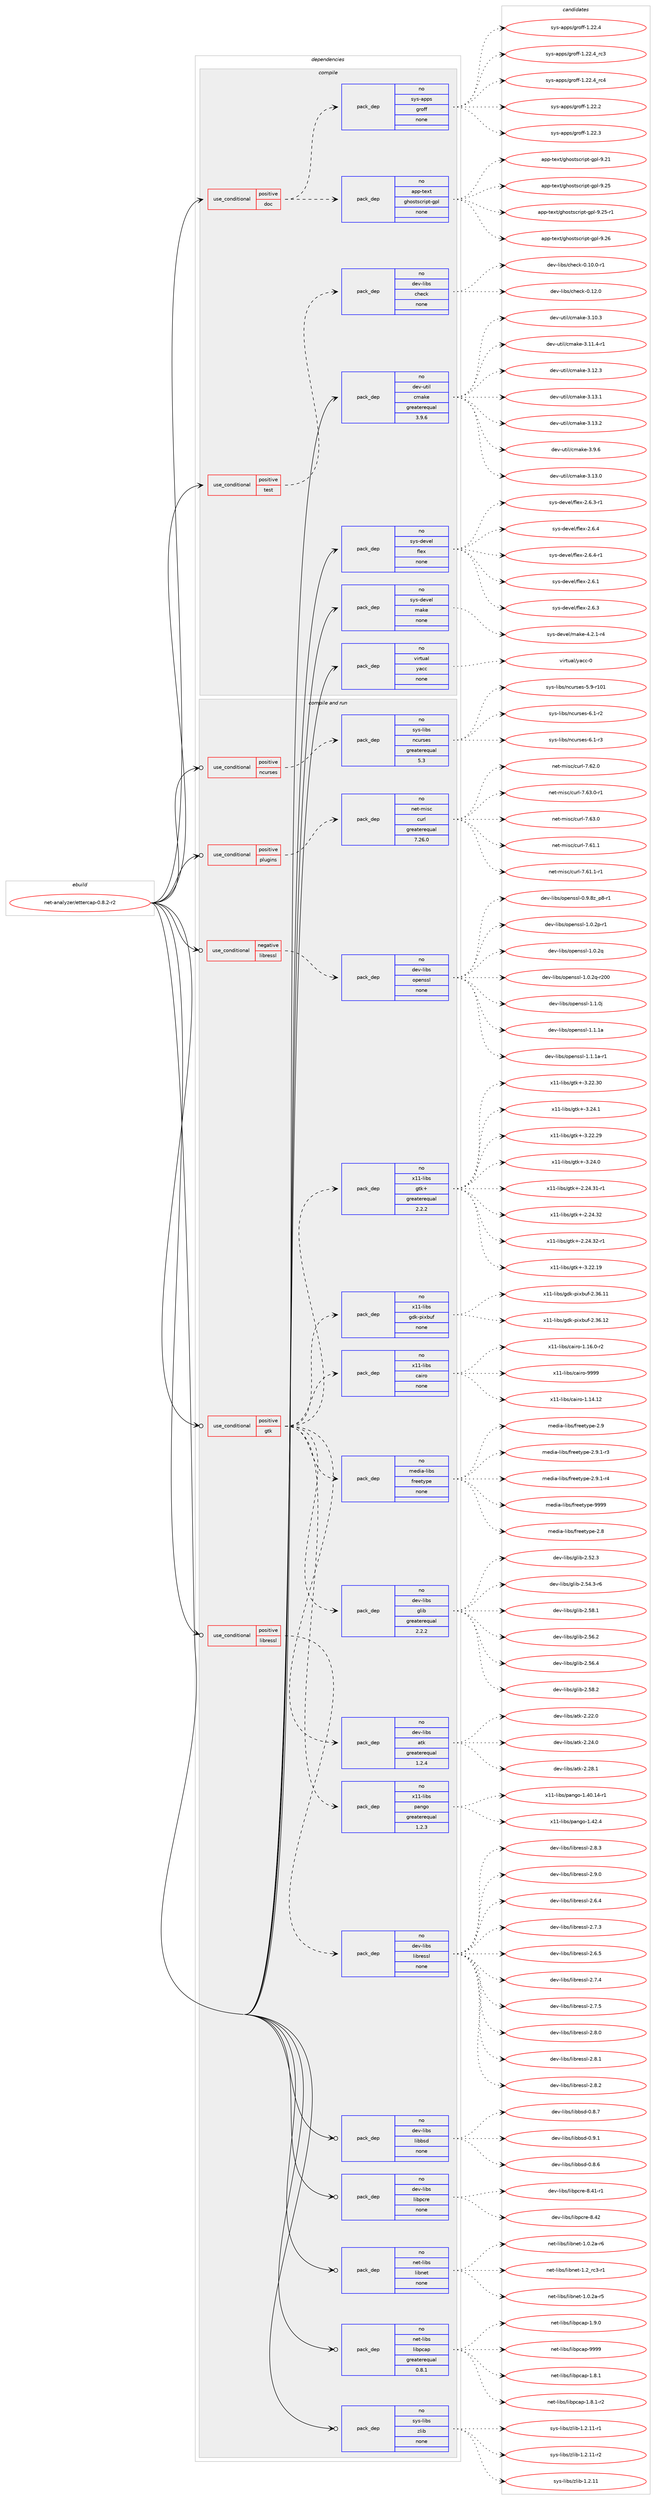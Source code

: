 digraph prolog {

# *************
# Graph options
# *************

newrank=true;
concentrate=true;
compound=true;
graph [rankdir=LR,fontname=Helvetica,fontsize=10,ranksep=1.5];#, ranksep=2.5, nodesep=0.2];
edge  [arrowhead=vee];
node  [fontname=Helvetica,fontsize=10];

# **********
# The ebuild
# **********

subgraph cluster_leftcol {
color=gray;
rank=same;
label=<<i>ebuild</i>>;
id [label="net-analyzer/ettercap-0.8.2-r2", color=red, width=4, href="../net-analyzer/ettercap-0.8.2-r2.svg"];
}

# ****************
# The dependencies
# ****************

subgraph cluster_midcol {
color=gray;
label=<<i>dependencies</i>>;
subgraph cluster_compile {
fillcolor="#eeeeee";
style=filled;
label=<<i>compile</i>>;
subgraph cond329 {
dependency2871 [label=<<TABLE BORDER="0" CELLBORDER="1" CELLSPACING="0" CELLPADDING="4"><TR><TD ROWSPAN="3" CELLPADDING="10">use_conditional</TD></TR><TR><TD>positive</TD></TR><TR><TD>doc</TD></TR></TABLE>>, shape=none, color=red];
subgraph pack2440 {
dependency2872 [label=<<TABLE BORDER="0" CELLBORDER="1" CELLSPACING="0" CELLPADDING="4" WIDTH="220"><TR><TD ROWSPAN="6" CELLPADDING="30">pack_dep</TD></TR><TR><TD WIDTH="110">no</TD></TR><TR><TD>app-text</TD></TR><TR><TD>ghostscript-gpl</TD></TR><TR><TD>none</TD></TR><TR><TD></TD></TR></TABLE>>, shape=none, color=blue];
}
dependency2871:e -> dependency2872:w [weight=20,style="dashed",arrowhead="vee"];
subgraph pack2441 {
dependency2873 [label=<<TABLE BORDER="0" CELLBORDER="1" CELLSPACING="0" CELLPADDING="4" WIDTH="220"><TR><TD ROWSPAN="6" CELLPADDING="30">pack_dep</TD></TR><TR><TD WIDTH="110">no</TD></TR><TR><TD>sys-apps</TD></TR><TR><TD>groff</TD></TR><TR><TD>none</TD></TR><TR><TD></TD></TR></TABLE>>, shape=none, color=blue];
}
dependency2871:e -> dependency2873:w [weight=20,style="dashed",arrowhead="vee"];
}
id:e -> dependency2871:w [weight=20,style="solid",arrowhead="vee"];
subgraph cond330 {
dependency2874 [label=<<TABLE BORDER="0" CELLBORDER="1" CELLSPACING="0" CELLPADDING="4"><TR><TD ROWSPAN="3" CELLPADDING="10">use_conditional</TD></TR><TR><TD>positive</TD></TR><TR><TD>test</TD></TR></TABLE>>, shape=none, color=red];
subgraph pack2442 {
dependency2875 [label=<<TABLE BORDER="0" CELLBORDER="1" CELLSPACING="0" CELLPADDING="4" WIDTH="220"><TR><TD ROWSPAN="6" CELLPADDING="30">pack_dep</TD></TR><TR><TD WIDTH="110">no</TD></TR><TR><TD>dev-libs</TD></TR><TR><TD>check</TD></TR><TR><TD>none</TD></TR><TR><TD></TD></TR></TABLE>>, shape=none, color=blue];
}
dependency2874:e -> dependency2875:w [weight=20,style="dashed",arrowhead="vee"];
}
id:e -> dependency2874:w [weight=20,style="solid",arrowhead="vee"];
subgraph pack2443 {
dependency2876 [label=<<TABLE BORDER="0" CELLBORDER="1" CELLSPACING="0" CELLPADDING="4" WIDTH="220"><TR><TD ROWSPAN="6" CELLPADDING="30">pack_dep</TD></TR><TR><TD WIDTH="110">no</TD></TR><TR><TD>dev-util</TD></TR><TR><TD>cmake</TD></TR><TR><TD>greaterequal</TD></TR><TR><TD>3.9.6</TD></TR></TABLE>>, shape=none, color=blue];
}
id:e -> dependency2876:w [weight=20,style="solid",arrowhead="vee"];
subgraph pack2444 {
dependency2877 [label=<<TABLE BORDER="0" CELLBORDER="1" CELLSPACING="0" CELLPADDING="4" WIDTH="220"><TR><TD ROWSPAN="6" CELLPADDING="30">pack_dep</TD></TR><TR><TD WIDTH="110">no</TD></TR><TR><TD>sys-devel</TD></TR><TR><TD>flex</TD></TR><TR><TD>none</TD></TR><TR><TD></TD></TR></TABLE>>, shape=none, color=blue];
}
id:e -> dependency2877:w [weight=20,style="solid",arrowhead="vee"];
subgraph pack2445 {
dependency2878 [label=<<TABLE BORDER="0" CELLBORDER="1" CELLSPACING="0" CELLPADDING="4" WIDTH="220"><TR><TD ROWSPAN="6" CELLPADDING="30">pack_dep</TD></TR><TR><TD WIDTH="110">no</TD></TR><TR><TD>sys-devel</TD></TR><TR><TD>make</TD></TR><TR><TD>none</TD></TR><TR><TD></TD></TR></TABLE>>, shape=none, color=blue];
}
id:e -> dependency2878:w [weight=20,style="solid",arrowhead="vee"];
subgraph pack2446 {
dependency2879 [label=<<TABLE BORDER="0" CELLBORDER="1" CELLSPACING="0" CELLPADDING="4" WIDTH="220"><TR><TD ROWSPAN="6" CELLPADDING="30">pack_dep</TD></TR><TR><TD WIDTH="110">no</TD></TR><TR><TD>virtual</TD></TR><TR><TD>yacc</TD></TR><TR><TD>none</TD></TR><TR><TD></TD></TR></TABLE>>, shape=none, color=blue];
}
id:e -> dependency2879:w [weight=20,style="solid",arrowhead="vee"];
}
subgraph cluster_compileandrun {
fillcolor="#eeeeee";
style=filled;
label=<<i>compile and run</i>>;
subgraph cond331 {
dependency2880 [label=<<TABLE BORDER="0" CELLBORDER="1" CELLSPACING="0" CELLPADDING="4"><TR><TD ROWSPAN="3" CELLPADDING="10">use_conditional</TD></TR><TR><TD>negative</TD></TR><TR><TD>libressl</TD></TR></TABLE>>, shape=none, color=red];
subgraph pack2447 {
dependency2881 [label=<<TABLE BORDER="0" CELLBORDER="1" CELLSPACING="0" CELLPADDING="4" WIDTH="220"><TR><TD ROWSPAN="6" CELLPADDING="30">pack_dep</TD></TR><TR><TD WIDTH="110">no</TD></TR><TR><TD>dev-libs</TD></TR><TR><TD>openssl</TD></TR><TR><TD>none</TD></TR><TR><TD></TD></TR></TABLE>>, shape=none, color=blue];
}
dependency2880:e -> dependency2881:w [weight=20,style="dashed",arrowhead="vee"];
}
id:e -> dependency2880:w [weight=20,style="solid",arrowhead="odotvee"];
subgraph cond332 {
dependency2882 [label=<<TABLE BORDER="0" CELLBORDER="1" CELLSPACING="0" CELLPADDING="4"><TR><TD ROWSPAN="3" CELLPADDING="10">use_conditional</TD></TR><TR><TD>positive</TD></TR><TR><TD>gtk</TD></TR></TABLE>>, shape=none, color=red];
subgraph pack2448 {
dependency2883 [label=<<TABLE BORDER="0" CELLBORDER="1" CELLSPACING="0" CELLPADDING="4" WIDTH="220"><TR><TD ROWSPAN="6" CELLPADDING="30">pack_dep</TD></TR><TR><TD WIDTH="110">no</TD></TR><TR><TD>dev-libs</TD></TR><TR><TD>atk</TD></TR><TR><TD>greaterequal</TD></TR><TR><TD>1.2.4</TD></TR></TABLE>>, shape=none, color=blue];
}
dependency2882:e -> dependency2883:w [weight=20,style="dashed",arrowhead="vee"];
subgraph pack2449 {
dependency2884 [label=<<TABLE BORDER="0" CELLBORDER="1" CELLSPACING="0" CELLPADDING="4" WIDTH="220"><TR><TD ROWSPAN="6" CELLPADDING="30">pack_dep</TD></TR><TR><TD WIDTH="110">no</TD></TR><TR><TD>dev-libs</TD></TR><TR><TD>glib</TD></TR><TR><TD>greaterequal</TD></TR><TR><TD>2.2.2</TD></TR></TABLE>>, shape=none, color=blue];
}
dependency2882:e -> dependency2884:w [weight=20,style="dashed",arrowhead="vee"];
subgraph pack2450 {
dependency2885 [label=<<TABLE BORDER="0" CELLBORDER="1" CELLSPACING="0" CELLPADDING="4" WIDTH="220"><TR><TD ROWSPAN="6" CELLPADDING="30">pack_dep</TD></TR><TR><TD WIDTH="110">no</TD></TR><TR><TD>media-libs</TD></TR><TR><TD>freetype</TD></TR><TR><TD>none</TD></TR><TR><TD></TD></TR></TABLE>>, shape=none, color=blue];
}
dependency2882:e -> dependency2885:w [weight=20,style="dashed",arrowhead="vee"];
subgraph pack2451 {
dependency2886 [label=<<TABLE BORDER="0" CELLBORDER="1" CELLSPACING="0" CELLPADDING="4" WIDTH="220"><TR><TD ROWSPAN="6" CELLPADDING="30">pack_dep</TD></TR><TR><TD WIDTH="110">no</TD></TR><TR><TD>x11-libs</TD></TR><TR><TD>cairo</TD></TR><TR><TD>none</TD></TR><TR><TD></TD></TR></TABLE>>, shape=none, color=blue];
}
dependency2882:e -> dependency2886:w [weight=20,style="dashed",arrowhead="vee"];
subgraph pack2452 {
dependency2887 [label=<<TABLE BORDER="0" CELLBORDER="1" CELLSPACING="0" CELLPADDING="4" WIDTH="220"><TR><TD ROWSPAN="6" CELLPADDING="30">pack_dep</TD></TR><TR><TD WIDTH="110">no</TD></TR><TR><TD>x11-libs</TD></TR><TR><TD>gdk-pixbuf</TD></TR><TR><TD>none</TD></TR><TR><TD></TD></TR></TABLE>>, shape=none, color=blue];
}
dependency2882:e -> dependency2887:w [weight=20,style="dashed",arrowhead="vee"];
subgraph pack2453 {
dependency2888 [label=<<TABLE BORDER="0" CELLBORDER="1" CELLSPACING="0" CELLPADDING="4" WIDTH="220"><TR><TD ROWSPAN="6" CELLPADDING="30">pack_dep</TD></TR><TR><TD WIDTH="110">no</TD></TR><TR><TD>x11-libs</TD></TR><TR><TD>gtk+</TD></TR><TR><TD>greaterequal</TD></TR><TR><TD>2.2.2</TD></TR></TABLE>>, shape=none, color=blue];
}
dependency2882:e -> dependency2888:w [weight=20,style="dashed",arrowhead="vee"];
subgraph pack2454 {
dependency2889 [label=<<TABLE BORDER="0" CELLBORDER="1" CELLSPACING="0" CELLPADDING="4" WIDTH="220"><TR><TD ROWSPAN="6" CELLPADDING="30">pack_dep</TD></TR><TR><TD WIDTH="110">no</TD></TR><TR><TD>x11-libs</TD></TR><TR><TD>pango</TD></TR><TR><TD>greaterequal</TD></TR><TR><TD>1.2.3</TD></TR></TABLE>>, shape=none, color=blue];
}
dependency2882:e -> dependency2889:w [weight=20,style="dashed",arrowhead="vee"];
}
id:e -> dependency2882:w [weight=20,style="solid",arrowhead="odotvee"];
subgraph cond333 {
dependency2890 [label=<<TABLE BORDER="0" CELLBORDER="1" CELLSPACING="0" CELLPADDING="4"><TR><TD ROWSPAN="3" CELLPADDING="10">use_conditional</TD></TR><TR><TD>positive</TD></TR><TR><TD>libressl</TD></TR></TABLE>>, shape=none, color=red];
subgraph pack2455 {
dependency2891 [label=<<TABLE BORDER="0" CELLBORDER="1" CELLSPACING="0" CELLPADDING="4" WIDTH="220"><TR><TD ROWSPAN="6" CELLPADDING="30">pack_dep</TD></TR><TR><TD WIDTH="110">no</TD></TR><TR><TD>dev-libs</TD></TR><TR><TD>libressl</TD></TR><TR><TD>none</TD></TR><TR><TD></TD></TR></TABLE>>, shape=none, color=blue];
}
dependency2890:e -> dependency2891:w [weight=20,style="dashed",arrowhead="vee"];
}
id:e -> dependency2890:w [weight=20,style="solid",arrowhead="odotvee"];
subgraph cond334 {
dependency2892 [label=<<TABLE BORDER="0" CELLBORDER="1" CELLSPACING="0" CELLPADDING="4"><TR><TD ROWSPAN="3" CELLPADDING="10">use_conditional</TD></TR><TR><TD>positive</TD></TR><TR><TD>ncurses</TD></TR></TABLE>>, shape=none, color=red];
subgraph pack2456 {
dependency2893 [label=<<TABLE BORDER="0" CELLBORDER="1" CELLSPACING="0" CELLPADDING="4" WIDTH="220"><TR><TD ROWSPAN="6" CELLPADDING="30">pack_dep</TD></TR><TR><TD WIDTH="110">no</TD></TR><TR><TD>sys-libs</TD></TR><TR><TD>ncurses</TD></TR><TR><TD>greaterequal</TD></TR><TR><TD>5.3</TD></TR></TABLE>>, shape=none, color=blue];
}
dependency2892:e -> dependency2893:w [weight=20,style="dashed",arrowhead="vee"];
}
id:e -> dependency2892:w [weight=20,style="solid",arrowhead="odotvee"];
subgraph cond335 {
dependency2894 [label=<<TABLE BORDER="0" CELLBORDER="1" CELLSPACING="0" CELLPADDING="4"><TR><TD ROWSPAN="3" CELLPADDING="10">use_conditional</TD></TR><TR><TD>positive</TD></TR><TR><TD>plugins</TD></TR></TABLE>>, shape=none, color=red];
subgraph pack2457 {
dependency2895 [label=<<TABLE BORDER="0" CELLBORDER="1" CELLSPACING="0" CELLPADDING="4" WIDTH="220"><TR><TD ROWSPAN="6" CELLPADDING="30">pack_dep</TD></TR><TR><TD WIDTH="110">no</TD></TR><TR><TD>net-misc</TD></TR><TR><TD>curl</TD></TR><TR><TD>greaterequal</TD></TR><TR><TD>7.26.0</TD></TR></TABLE>>, shape=none, color=blue];
}
dependency2894:e -> dependency2895:w [weight=20,style="dashed",arrowhead="vee"];
}
id:e -> dependency2894:w [weight=20,style="solid",arrowhead="odotvee"];
subgraph pack2458 {
dependency2896 [label=<<TABLE BORDER="0" CELLBORDER="1" CELLSPACING="0" CELLPADDING="4" WIDTH="220"><TR><TD ROWSPAN="6" CELLPADDING="30">pack_dep</TD></TR><TR><TD WIDTH="110">no</TD></TR><TR><TD>dev-libs</TD></TR><TR><TD>libbsd</TD></TR><TR><TD>none</TD></TR><TR><TD></TD></TR></TABLE>>, shape=none, color=blue];
}
id:e -> dependency2896:w [weight=20,style="solid",arrowhead="odotvee"];
subgraph pack2459 {
dependency2897 [label=<<TABLE BORDER="0" CELLBORDER="1" CELLSPACING="0" CELLPADDING="4" WIDTH="220"><TR><TD ROWSPAN="6" CELLPADDING="30">pack_dep</TD></TR><TR><TD WIDTH="110">no</TD></TR><TR><TD>dev-libs</TD></TR><TR><TD>libpcre</TD></TR><TR><TD>none</TD></TR><TR><TD></TD></TR></TABLE>>, shape=none, color=blue];
}
id:e -> dependency2897:w [weight=20,style="solid",arrowhead="odotvee"];
subgraph pack2460 {
dependency2898 [label=<<TABLE BORDER="0" CELLBORDER="1" CELLSPACING="0" CELLPADDING="4" WIDTH="220"><TR><TD ROWSPAN="6" CELLPADDING="30">pack_dep</TD></TR><TR><TD WIDTH="110">no</TD></TR><TR><TD>net-libs</TD></TR><TR><TD>libnet</TD></TR><TR><TD>none</TD></TR><TR><TD></TD></TR></TABLE>>, shape=none, color=blue];
}
id:e -> dependency2898:w [weight=20,style="solid",arrowhead="odotvee"];
subgraph pack2461 {
dependency2899 [label=<<TABLE BORDER="0" CELLBORDER="1" CELLSPACING="0" CELLPADDING="4" WIDTH="220"><TR><TD ROWSPAN="6" CELLPADDING="30">pack_dep</TD></TR><TR><TD WIDTH="110">no</TD></TR><TR><TD>net-libs</TD></TR><TR><TD>libpcap</TD></TR><TR><TD>greaterequal</TD></TR><TR><TD>0.8.1</TD></TR></TABLE>>, shape=none, color=blue];
}
id:e -> dependency2899:w [weight=20,style="solid",arrowhead="odotvee"];
subgraph pack2462 {
dependency2900 [label=<<TABLE BORDER="0" CELLBORDER="1" CELLSPACING="0" CELLPADDING="4" WIDTH="220"><TR><TD ROWSPAN="6" CELLPADDING="30">pack_dep</TD></TR><TR><TD WIDTH="110">no</TD></TR><TR><TD>sys-libs</TD></TR><TR><TD>zlib</TD></TR><TR><TD>none</TD></TR><TR><TD></TD></TR></TABLE>>, shape=none, color=blue];
}
id:e -> dependency2900:w [weight=20,style="solid",arrowhead="odotvee"];
}
subgraph cluster_run {
fillcolor="#eeeeee";
style=filled;
label=<<i>run</i>>;
}
}

# **************
# The candidates
# **************

subgraph cluster_choices {
rank=same;
color=gray;
label=<<i>candidates</i>>;

subgraph choice2440 {
color=black;
nodesep=1;
choice97112112451161011201164710310411111511611599114105112116451031121084557465049 [label="app-text/ghostscript-gpl-9.21", color=red, width=4,href="../app-text/ghostscript-gpl-9.21.svg"];
choice97112112451161011201164710310411111511611599114105112116451031121084557465053 [label="app-text/ghostscript-gpl-9.25", color=red, width=4,href="../app-text/ghostscript-gpl-9.25.svg"];
choice971121124511610112011647103104111115116115991141051121164510311210845574650534511449 [label="app-text/ghostscript-gpl-9.25-r1", color=red, width=4,href="../app-text/ghostscript-gpl-9.25-r1.svg"];
choice97112112451161011201164710310411111511611599114105112116451031121084557465054 [label="app-text/ghostscript-gpl-9.26", color=red, width=4,href="../app-text/ghostscript-gpl-9.26.svg"];
dependency2872:e -> choice97112112451161011201164710310411111511611599114105112116451031121084557465049:w [style=dotted,weight="100"];
dependency2872:e -> choice97112112451161011201164710310411111511611599114105112116451031121084557465053:w [style=dotted,weight="100"];
dependency2872:e -> choice971121124511610112011647103104111115116115991141051121164510311210845574650534511449:w [style=dotted,weight="100"];
dependency2872:e -> choice97112112451161011201164710310411111511611599114105112116451031121084557465054:w [style=dotted,weight="100"];
}
subgraph choice2441 {
color=black;
nodesep=1;
choice11512111545971121121154710311411110210245494650504652951149951 [label="sys-apps/groff-1.22.4_rc3", color=red, width=4,href="../sys-apps/groff-1.22.4_rc3.svg"];
choice11512111545971121121154710311411110210245494650504652951149952 [label="sys-apps/groff-1.22.4_rc4", color=red, width=4,href="../sys-apps/groff-1.22.4_rc4.svg"];
choice11512111545971121121154710311411110210245494650504650 [label="sys-apps/groff-1.22.2", color=red, width=4,href="../sys-apps/groff-1.22.2.svg"];
choice11512111545971121121154710311411110210245494650504651 [label="sys-apps/groff-1.22.3", color=red, width=4,href="../sys-apps/groff-1.22.3.svg"];
choice11512111545971121121154710311411110210245494650504652 [label="sys-apps/groff-1.22.4", color=red, width=4,href="../sys-apps/groff-1.22.4.svg"];
dependency2873:e -> choice11512111545971121121154710311411110210245494650504652951149951:w [style=dotted,weight="100"];
dependency2873:e -> choice11512111545971121121154710311411110210245494650504652951149952:w [style=dotted,weight="100"];
dependency2873:e -> choice11512111545971121121154710311411110210245494650504650:w [style=dotted,weight="100"];
dependency2873:e -> choice11512111545971121121154710311411110210245494650504651:w [style=dotted,weight="100"];
dependency2873:e -> choice11512111545971121121154710311411110210245494650504652:w [style=dotted,weight="100"];
}
subgraph choice2442 {
color=black;
nodesep=1;
choice1001011184510810598115479910410199107454846494846484511449 [label="dev-libs/check-0.10.0-r1", color=red, width=4,href="../dev-libs/check-0.10.0-r1.svg"];
choice100101118451081059811547991041019910745484649504648 [label="dev-libs/check-0.12.0", color=red, width=4,href="../dev-libs/check-0.12.0.svg"];
dependency2875:e -> choice1001011184510810598115479910410199107454846494846484511449:w [style=dotted,weight="100"];
dependency2875:e -> choice100101118451081059811547991041019910745484649504648:w [style=dotted,weight="100"];
}
subgraph choice2443 {
color=black;
nodesep=1;
choice1001011184511711610510847991099710710145514649514648 [label="dev-util/cmake-3.13.0", color=red, width=4,href="../dev-util/cmake-3.13.0.svg"];
choice1001011184511711610510847991099710710145514649484651 [label="dev-util/cmake-3.10.3", color=red, width=4,href="../dev-util/cmake-3.10.3.svg"];
choice10010111845117116105108479910997107101455146494946524511449 [label="dev-util/cmake-3.11.4-r1", color=red, width=4,href="../dev-util/cmake-3.11.4-r1.svg"];
choice1001011184511711610510847991099710710145514649504651 [label="dev-util/cmake-3.12.3", color=red, width=4,href="../dev-util/cmake-3.12.3.svg"];
choice1001011184511711610510847991099710710145514649514649 [label="dev-util/cmake-3.13.1", color=red, width=4,href="../dev-util/cmake-3.13.1.svg"];
choice1001011184511711610510847991099710710145514649514650 [label="dev-util/cmake-3.13.2", color=red, width=4,href="../dev-util/cmake-3.13.2.svg"];
choice10010111845117116105108479910997107101455146574654 [label="dev-util/cmake-3.9.6", color=red, width=4,href="../dev-util/cmake-3.9.6.svg"];
dependency2876:e -> choice1001011184511711610510847991099710710145514649514648:w [style=dotted,weight="100"];
dependency2876:e -> choice1001011184511711610510847991099710710145514649484651:w [style=dotted,weight="100"];
dependency2876:e -> choice10010111845117116105108479910997107101455146494946524511449:w [style=dotted,weight="100"];
dependency2876:e -> choice1001011184511711610510847991099710710145514649504651:w [style=dotted,weight="100"];
dependency2876:e -> choice1001011184511711610510847991099710710145514649514649:w [style=dotted,weight="100"];
dependency2876:e -> choice1001011184511711610510847991099710710145514649514650:w [style=dotted,weight="100"];
dependency2876:e -> choice10010111845117116105108479910997107101455146574654:w [style=dotted,weight="100"];
}
subgraph choice2444 {
color=black;
nodesep=1;
choice1151211154510010111810110847102108101120455046544649 [label="sys-devel/flex-2.6.1", color=red, width=4,href="../sys-devel/flex-2.6.1.svg"];
choice1151211154510010111810110847102108101120455046544651 [label="sys-devel/flex-2.6.3", color=red, width=4,href="../sys-devel/flex-2.6.3.svg"];
choice11512111545100101118101108471021081011204550465446514511449 [label="sys-devel/flex-2.6.3-r1", color=red, width=4,href="../sys-devel/flex-2.6.3-r1.svg"];
choice1151211154510010111810110847102108101120455046544652 [label="sys-devel/flex-2.6.4", color=red, width=4,href="../sys-devel/flex-2.6.4.svg"];
choice11512111545100101118101108471021081011204550465446524511449 [label="sys-devel/flex-2.6.4-r1", color=red, width=4,href="../sys-devel/flex-2.6.4-r1.svg"];
dependency2877:e -> choice1151211154510010111810110847102108101120455046544649:w [style=dotted,weight="100"];
dependency2877:e -> choice1151211154510010111810110847102108101120455046544651:w [style=dotted,weight="100"];
dependency2877:e -> choice11512111545100101118101108471021081011204550465446514511449:w [style=dotted,weight="100"];
dependency2877:e -> choice1151211154510010111810110847102108101120455046544652:w [style=dotted,weight="100"];
dependency2877:e -> choice11512111545100101118101108471021081011204550465446524511449:w [style=dotted,weight="100"];
}
subgraph choice2445 {
color=black;
nodesep=1;
choice1151211154510010111810110847109971071014552465046494511452 [label="sys-devel/make-4.2.1-r4", color=red, width=4,href="../sys-devel/make-4.2.1-r4.svg"];
dependency2878:e -> choice1151211154510010111810110847109971071014552465046494511452:w [style=dotted,weight="100"];
}
subgraph choice2446 {
color=black;
nodesep=1;
choice11810511411611797108471219799994548 [label="virtual/yacc-0", color=red, width=4,href="../virtual/yacc-0.svg"];
dependency2879:e -> choice11810511411611797108471219799994548:w [style=dotted,weight="100"];
}
subgraph choice2447 {
color=black;
nodesep=1;
choice10010111845108105981154711111210111011511510845484657465612295112564511449 [label="dev-libs/openssl-0.9.8z_p8-r1", color=red, width=4,href="../dev-libs/openssl-0.9.8z_p8-r1.svg"];
choice1001011184510810598115471111121011101151151084549464846501124511449 [label="dev-libs/openssl-1.0.2p-r1", color=red, width=4,href="../dev-libs/openssl-1.0.2p-r1.svg"];
choice100101118451081059811547111112101110115115108454946484650113 [label="dev-libs/openssl-1.0.2q", color=red, width=4,href="../dev-libs/openssl-1.0.2q.svg"];
choice10010111845108105981154711111210111011511510845494648465011345114504848 [label="dev-libs/openssl-1.0.2q-r200", color=red, width=4,href="../dev-libs/openssl-1.0.2q-r200.svg"];
choice100101118451081059811547111112101110115115108454946494648106 [label="dev-libs/openssl-1.1.0j", color=red, width=4,href="../dev-libs/openssl-1.1.0j.svg"];
choice10010111845108105981154711111210111011511510845494649464997 [label="dev-libs/openssl-1.1.1a", color=red, width=4,href="../dev-libs/openssl-1.1.1a.svg"];
choice100101118451081059811547111112101110115115108454946494649974511449 [label="dev-libs/openssl-1.1.1a-r1", color=red, width=4,href="../dev-libs/openssl-1.1.1a-r1.svg"];
dependency2881:e -> choice10010111845108105981154711111210111011511510845484657465612295112564511449:w [style=dotted,weight="100"];
dependency2881:e -> choice1001011184510810598115471111121011101151151084549464846501124511449:w [style=dotted,weight="100"];
dependency2881:e -> choice100101118451081059811547111112101110115115108454946484650113:w [style=dotted,weight="100"];
dependency2881:e -> choice10010111845108105981154711111210111011511510845494648465011345114504848:w [style=dotted,weight="100"];
dependency2881:e -> choice100101118451081059811547111112101110115115108454946494648106:w [style=dotted,weight="100"];
dependency2881:e -> choice10010111845108105981154711111210111011511510845494649464997:w [style=dotted,weight="100"];
dependency2881:e -> choice100101118451081059811547111112101110115115108454946494649974511449:w [style=dotted,weight="100"];
}
subgraph choice2448 {
color=black;
nodesep=1;
choice1001011184510810598115479711610745504650504648 [label="dev-libs/atk-2.22.0", color=red, width=4,href="../dev-libs/atk-2.22.0.svg"];
choice1001011184510810598115479711610745504650524648 [label="dev-libs/atk-2.24.0", color=red, width=4,href="../dev-libs/atk-2.24.0.svg"];
choice1001011184510810598115479711610745504650564649 [label="dev-libs/atk-2.28.1", color=red, width=4,href="../dev-libs/atk-2.28.1.svg"];
dependency2883:e -> choice1001011184510810598115479711610745504650504648:w [style=dotted,weight="100"];
dependency2883:e -> choice1001011184510810598115479711610745504650524648:w [style=dotted,weight="100"];
dependency2883:e -> choice1001011184510810598115479711610745504650564649:w [style=dotted,weight="100"];
}
subgraph choice2449 {
color=black;
nodesep=1;
choice1001011184510810598115471031081059845504653504651 [label="dev-libs/glib-2.52.3", color=red, width=4,href="../dev-libs/glib-2.52.3.svg"];
choice10010111845108105981154710310810598455046535246514511454 [label="dev-libs/glib-2.54.3-r6", color=red, width=4,href="../dev-libs/glib-2.54.3-r6.svg"];
choice1001011184510810598115471031081059845504653564649 [label="dev-libs/glib-2.58.1", color=red, width=4,href="../dev-libs/glib-2.58.1.svg"];
choice1001011184510810598115471031081059845504653544650 [label="dev-libs/glib-2.56.2", color=red, width=4,href="../dev-libs/glib-2.56.2.svg"];
choice1001011184510810598115471031081059845504653544652 [label="dev-libs/glib-2.56.4", color=red, width=4,href="../dev-libs/glib-2.56.4.svg"];
choice1001011184510810598115471031081059845504653564650 [label="dev-libs/glib-2.58.2", color=red, width=4,href="../dev-libs/glib-2.58.2.svg"];
dependency2884:e -> choice1001011184510810598115471031081059845504653504651:w [style=dotted,weight="100"];
dependency2884:e -> choice10010111845108105981154710310810598455046535246514511454:w [style=dotted,weight="100"];
dependency2884:e -> choice1001011184510810598115471031081059845504653564649:w [style=dotted,weight="100"];
dependency2884:e -> choice1001011184510810598115471031081059845504653544650:w [style=dotted,weight="100"];
dependency2884:e -> choice1001011184510810598115471031081059845504653544652:w [style=dotted,weight="100"];
dependency2884:e -> choice1001011184510810598115471031081059845504653564650:w [style=dotted,weight="100"];
}
subgraph choice2450 {
color=black;
nodesep=1;
choice1091011001059745108105981154710211410110111612111210145504656 [label="media-libs/freetype-2.8", color=red, width=4,href="../media-libs/freetype-2.8.svg"];
choice1091011001059745108105981154710211410110111612111210145504657 [label="media-libs/freetype-2.9", color=red, width=4,href="../media-libs/freetype-2.9.svg"];
choice109101100105974510810598115471021141011011161211121014550465746494511451 [label="media-libs/freetype-2.9.1-r3", color=red, width=4,href="../media-libs/freetype-2.9.1-r3.svg"];
choice109101100105974510810598115471021141011011161211121014550465746494511452 [label="media-libs/freetype-2.9.1-r4", color=red, width=4,href="../media-libs/freetype-2.9.1-r4.svg"];
choice109101100105974510810598115471021141011011161211121014557575757 [label="media-libs/freetype-9999", color=red, width=4,href="../media-libs/freetype-9999.svg"];
dependency2885:e -> choice1091011001059745108105981154710211410110111612111210145504656:w [style=dotted,weight="100"];
dependency2885:e -> choice1091011001059745108105981154710211410110111612111210145504657:w [style=dotted,weight="100"];
dependency2885:e -> choice109101100105974510810598115471021141011011161211121014550465746494511451:w [style=dotted,weight="100"];
dependency2885:e -> choice109101100105974510810598115471021141011011161211121014550465746494511452:w [style=dotted,weight="100"];
dependency2885:e -> choice109101100105974510810598115471021141011011161211121014557575757:w [style=dotted,weight="100"];
}
subgraph choice2451 {
color=black;
nodesep=1;
choice120494945108105981154799971051141114549464952464950 [label="x11-libs/cairo-1.14.12", color=red, width=4,href="../x11-libs/cairo-1.14.12.svg"];
choice12049494510810598115479997105114111454946495446484511450 [label="x11-libs/cairo-1.16.0-r2", color=red, width=4,href="../x11-libs/cairo-1.16.0-r2.svg"];
choice120494945108105981154799971051141114557575757 [label="x11-libs/cairo-9999", color=red, width=4,href="../x11-libs/cairo-9999.svg"];
dependency2886:e -> choice120494945108105981154799971051141114549464952464950:w [style=dotted,weight="100"];
dependency2886:e -> choice12049494510810598115479997105114111454946495446484511450:w [style=dotted,weight="100"];
dependency2886:e -> choice120494945108105981154799971051141114557575757:w [style=dotted,weight="100"];
}
subgraph choice2452 {
color=black;
nodesep=1;
choice120494945108105981154710310010745112105120981171024550465154464949 [label="x11-libs/gdk-pixbuf-2.36.11", color=red, width=4,href="../x11-libs/gdk-pixbuf-2.36.11.svg"];
choice120494945108105981154710310010745112105120981171024550465154464950 [label="x11-libs/gdk-pixbuf-2.36.12", color=red, width=4,href="../x11-libs/gdk-pixbuf-2.36.12.svg"];
dependency2887:e -> choice120494945108105981154710310010745112105120981171024550465154464949:w [style=dotted,weight="100"];
dependency2887:e -> choice120494945108105981154710310010745112105120981171024550465154464950:w [style=dotted,weight="100"];
}
subgraph choice2453 {
color=black;
nodesep=1;
choice1204949451081059811547103116107434551465050465057 [label="x11-libs/gtk+-3.22.29", color=red, width=4,href="../x11-libs/gtk+-3.22.29.svg"];
choice12049494510810598115471031161074345514650524648 [label="x11-libs/gtk+-3.24.0", color=red, width=4,href="../x11-libs/gtk+-3.24.0.svg"];
choice12049494510810598115471031161074345504650524651494511449 [label="x11-libs/gtk+-2.24.31-r1", color=red, width=4,href="../x11-libs/gtk+-2.24.31-r1.svg"];
choice1204949451081059811547103116107434550465052465150 [label="x11-libs/gtk+-2.24.32", color=red, width=4,href="../x11-libs/gtk+-2.24.32.svg"];
choice12049494510810598115471031161074345504650524651504511449 [label="x11-libs/gtk+-2.24.32-r1", color=red, width=4,href="../x11-libs/gtk+-2.24.32-r1.svg"];
choice1204949451081059811547103116107434551465050464957 [label="x11-libs/gtk+-3.22.19", color=red, width=4,href="../x11-libs/gtk+-3.22.19.svg"];
choice1204949451081059811547103116107434551465050465148 [label="x11-libs/gtk+-3.22.30", color=red, width=4,href="../x11-libs/gtk+-3.22.30.svg"];
choice12049494510810598115471031161074345514650524649 [label="x11-libs/gtk+-3.24.1", color=red, width=4,href="../x11-libs/gtk+-3.24.1.svg"];
dependency2888:e -> choice1204949451081059811547103116107434551465050465057:w [style=dotted,weight="100"];
dependency2888:e -> choice12049494510810598115471031161074345514650524648:w [style=dotted,weight="100"];
dependency2888:e -> choice12049494510810598115471031161074345504650524651494511449:w [style=dotted,weight="100"];
dependency2888:e -> choice1204949451081059811547103116107434550465052465150:w [style=dotted,weight="100"];
dependency2888:e -> choice12049494510810598115471031161074345504650524651504511449:w [style=dotted,weight="100"];
dependency2888:e -> choice1204949451081059811547103116107434551465050464957:w [style=dotted,weight="100"];
dependency2888:e -> choice1204949451081059811547103116107434551465050465148:w [style=dotted,weight="100"];
dependency2888:e -> choice12049494510810598115471031161074345514650524649:w [style=dotted,weight="100"];
}
subgraph choice2454 {
color=black;
nodesep=1;
choice12049494510810598115471129711010311145494652484649524511449 [label="x11-libs/pango-1.40.14-r1", color=red, width=4,href="../x11-libs/pango-1.40.14-r1.svg"];
choice12049494510810598115471129711010311145494652504652 [label="x11-libs/pango-1.42.4", color=red, width=4,href="../x11-libs/pango-1.42.4.svg"];
dependency2889:e -> choice12049494510810598115471129711010311145494652484649524511449:w [style=dotted,weight="100"];
dependency2889:e -> choice12049494510810598115471129711010311145494652504652:w [style=dotted,weight="100"];
}
subgraph choice2455 {
color=black;
nodesep=1;
choice10010111845108105981154710810598114101115115108455046544652 [label="dev-libs/libressl-2.6.4", color=red, width=4,href="../dev-libs/libressl-2.6.4.svg"];
choice10010111845108105981154710810598114101115115108455046554651 [label="dev-libs/libressl-2.7.3", color=red, width=4,href="../dev-libs/libressl-2.7.3.svg"];
choice10010111845108105981154710810598114101115115108455046544653 [label="dev-libs/libressl-2.6.5", color=red, width=4,href="../dev-libs/libressl-2.6.5.svg"];
choice10010111845108105981154710810598114101115115108455046554652 [label="dev-libs/libressl-2.7.4", color=red, width=4,href="../dev-libs/libressl-2.7.4.svg"];
choice10010111845108105981154710810598114101115115108455046554653 [label="dev-libs/libressl-2.7.5", color=red, width=4,href="../dev-libs/libressl-2.7.5.svg"];
choice10010111845108105981154710810598114101115115108455046564648 [label="dev-libs/libressl-2.8.0", color=red, width=4,href="../dev-libs/libressl-2.8.0.svg"];
choice10010111845108105981154710810598114101115115108455046564649 [label="dev-libs/libressl-2.8.1", color=red, width=4,href="../dev-libs/libressl-2.8.1.svg"];
choice10010111845108105981154710810598114101115115108455046564650 [label="dev-libs/libressl-2.8.2", color=red, width=4,href="../dev-libs/libressl-2.8.2.svg"];
choice10010111845108105981154710810598114101115115108455046564651 [label="dev-libs/libressl-2.8.3", color=red, width=4,href="../dev-libs/libressl-2.8.3.svg"];
choice10010111845108105981154710810598114101115115108455046574648 [label="dev-libs/libressl-2.9.0", color=red, width=4,href="../dev-libs/libressl-2.9.0.svg"];
dependency2891:e -> choice10010111845108105981154710810598114101115115108455046544652:w [style=dotted,weight="100"];
dependency2891:e -> choice10010111845108105981154710810598114101115115108455046554651:w [style=dotted,weight="100"];
dependency2891:e -> choice10010111845108105981154710810598114101115115108455046544653:w [style=dotted,weight="100"];
dependency2891:e -> choice10010111845108105981154710810598114101115115108455046554652:w [style=dotted,weight="100"];
dependency2891:e -> choice10010111845108105981154710810598114101115115108455046554653:w [style=dotted,weight="100"];
dependency2891:e -> choice10010111845108105981154710810598114101115115108455046564648:w [style=dotted,weight="100"];
dependency2891:e -> choice10010111845108105981154710810598114101115115108455046564649:w [style=dotted,weight="100"];
dependency2891:e -> choice10010111845108105981154710810598114101115115108455046564650:w [style=dotted,weight="100"];
dependency2891:e -> choice10010111845108105981154710810598114101115115108455046564651:w [style=dotted,weight="100"];
dependency2891:e -> choice10010111845108105981154710810598114101115115108455046574648:w [style=dotted,weight="100"];
}
subgraph choice2456 {
color=black;
nodesep=1;
choice115121115451081059811547110991171141151011154553465745114494849 [label="sys-libs/ncurses-5.9-r101", color=red, width=4,href="../sys-libs/ncurses-5.9-r101.svg"];
choice11512111545108105981154711099117114115101115455446494511450 [label="sys-libs/ncurses-6.1-r2", color=red, width=4,href="../sys-libs/ncurses-6.1-r2.svg"];
choice11512111545108105981154711099117114115101115455446494511451 [label="sys-libs/ncurses-6.1-r3", color=red, width=4,href="../sys-libs/ncurses-6.1-r3.svg"];
dependency2893:e -> choice115121115451081059811547110991171141151011154553465745114494849:w [style=dotted,weight="100"];
dependency2893:e -> choice11512111545108105981154711099117114115101115455446494511450:w [style=dotted,weight="100"];
dependency2893:e -> choice11512111545108105981154711099117114115101115455446494511451:w [style=dotted,weight="100"];
}
subgraph choice2457 {
color=black;
nodesep=1;
choice1101011164510910511599479911711410845554654514648 [label="net-misc/curl-7.63.0", color=red, width=4,href="../net-misc/curl-7.63.0.svg"];
choice1101011164510910511599479911711410845554654494649 [label="net-misc/curl-7.61.1", color=red, width=4,href="../net-misc/curl-7.61.1.svg"];
choice11010111645109105115994799117114108455546544946494511449 [label="net-misc/curl-7.61.1-r1", color=red, width=4,href="../net-misc/curl-7.61.1-r1.svg"];
choice1101011164510910511599479911711410845554654504648 [label="net-misc/curl-7.62.0", color=red, width=4,href="../net-misc/curl-7.62.0.svg"];
choice11010111645109105115994799117114108455546545146484511449 [label="net-misc/curl-7.63.0-r1", color=red, width=4,href="../net-misc/curl-7.63.0-r1.svg"];
dependency2895:e -> choice1101011164510910511599479911711410845554654514648:w [style=dotted,weight="100"];
dependency2895:e -> choice1101011164510910511599479911711410845554654494649:w [style=dotted,weight="100"];
dependency2895:e -> choice11010111645109105115994799117114108455546544946494511449:w [style=dotted,weight="100"];
dependency2895:e -> choice1101011164510910511599479911711410845554654504648:w [style=dotted,weight="100"];
dependency2895:e -> choice11010111645109105115994799117114108455546545146484511449:w [style=dotted,weight="100"];
}
subgraph choice2458 {
color=black;
nodesep=1;
choice1001011184510810598115471081059898115100454846564654 [label="dev-libs/libbsd-0.8.6", color=red, width=4,href="../dev-libs/libbsd-0.8.6.svg"];
choice1001011184510810598115471081059898115100454846564655 [label="dev-libs/libbsd-0.8.7", color=red, width=4,href="../dev-libs/libbsd-0.8.7.svg"];
choice1001011184510810598115471081059898115100454846574649 [label="dev-libs/libbsd-0.9.1", color=red, width=4,href="../dev-libs/libbsd-0.9.1.svg"];
dependency2896:e -> choice1001011184510810598115471081059898115100454846564654:w [style=dotted,weight="100"];
dependency2896:e -> choice1001011184510810598115471081059898115100454846564655:w [style=dotted,weight="100"];
dependency2896:e -> choice1001011184510810598115471081059898115100454846574649:w [style=dotted,weight="100"];
}
subgraph choice2459 {
color=black;
nodesep=1;
choice100101118451081059811547108105981129911410145564652494511449 [label="dev-libs/libpcre-8.41-r1", color=red, width=4,href="../dev-libs/libpcre-8.41-r1.svg"];
choice10010111845108105981154710810598112991141014556465250 [label="dev-libs/libpcre-8.42", color=red, width=4,href="../dev-libs/libpcre-8.42.svg"];
dependency2897:e -> choice100101118451081059811547108105981129911410145564652494511449:w [style=dotted,weight="100"];
dependency2897:e -> choice10010111845108105981154710810598112991141014556465250:w [style=dotted,weight="100"];
}
subgraph choice2460 {
color=black;
nodesep=1;
choice11010111645108105981154710810598110101116454946484650974511453 [label="net-libs/libnet-1.0.2a-r5", color=red, width=4,href="../net-libs/libnet-1.0.2a-r5.svg"];
choice11010111645108105981154710810598110101116454946484650974511454 [label="net-libs/libnet-1.0.2a-r6", color=red, width=4,href="../net-libs/libnet-1.0.2a-r6.svg"];
choice11010111645108105981154710810598110101116454946509511499514511449 [label="net-libs/libnet-1.2_rc3-r1", color=red, width=4,href="../net-libs/libnet-1.2_rc3-r1.svg"];
dependency2898:e -> choice11010111645108105981154710810598110101116454946484650974511453:w [style=dotted,weight="100"];
dependency2898:e -> choice11010111645108105981154710810598110101116454946484650974511454:w [style=dotted,weight="100"];
dependency2898:e -> choice11010111645108105981154710810598110101116454946509511499514511449:w [style=dotted,weight="100"];
}
subgraph choice2461 {
color=black;
nodesep=1;
choice110101116451081059811547108105981129997112454946564649 [label="net-libs/libpcap-1.8.1", color=red, width=4,href="../net-libs/libpcap-1.8.1.svg"];
choice1101011164510810598115471081059811299971124549465646494511450 [label="net-libs/libpcap-1.8.1-r2", color=red, width=4,href="../net-libs/libpcap-1.8.1-r2.svg"];
choice110101116451081059811547108105981129997112454946574648 [label="net-libs/libpcap-1.9.0", color=red, width=4,href="../net-libs/libpcap-1.9.0.svg"];
choice1101011164510810598115471081059811299971124557575757 [label="net-libs/libpcap-9999", color=red, width=4,href="../net-libs/libpcap-9999.svg"];
dependency2899:e -> choice110101116451081059811547108105981129997112454946564649:w [style=dotted,weight="100"];
dependency2899:e -> choice1101011164510810598115471081059811299971124549465646494511450:w [style=dotted,weight="100"];
dependency2899:e -> choice110101116451081059811547108105981129997112454946574648:w [style=dotted,weight="100"];
dependency2899:e -> choice1101011164510810598115471081059811299971124557575757:w [style=dotted,weight="100"];
}
subgraph choice2462 {
color=black;
nodesep=1;
choice1151211154510810598115471221081059845494650464949 [label="sys-libs/zlib-1.2.11", color=red, width=4,href="../sys-libs/zlib-1.2.11.svg"];
choice11512111545108105981154712210810598454946504649494511449 [label="sys-libs/zlib-1.2.11-r1", color=red, width=4,href="../sys-libs/zlib-1.2.11-r1.svg"];
choice11512111545108105981154712210810598454946504649494511450 [label="sys-libs/zlib-1.2.11-r2", color=red, width=4,href="../sys-libs/zlib-1.2.11-r2.svg"];
dependency2900:e -> choice1151211154510810598115471221081059845494650464949:w [style=dotted,weight="100"];
dependency2900:e -> choice11512111545108105981154712210810598454946504649494511449:w [style=dotted,weight="100"];
dependency2900:e -> choice11512111545108105981154712210810598454946504649494511450:w [style=dotted,weight="100"];
}
}

}
